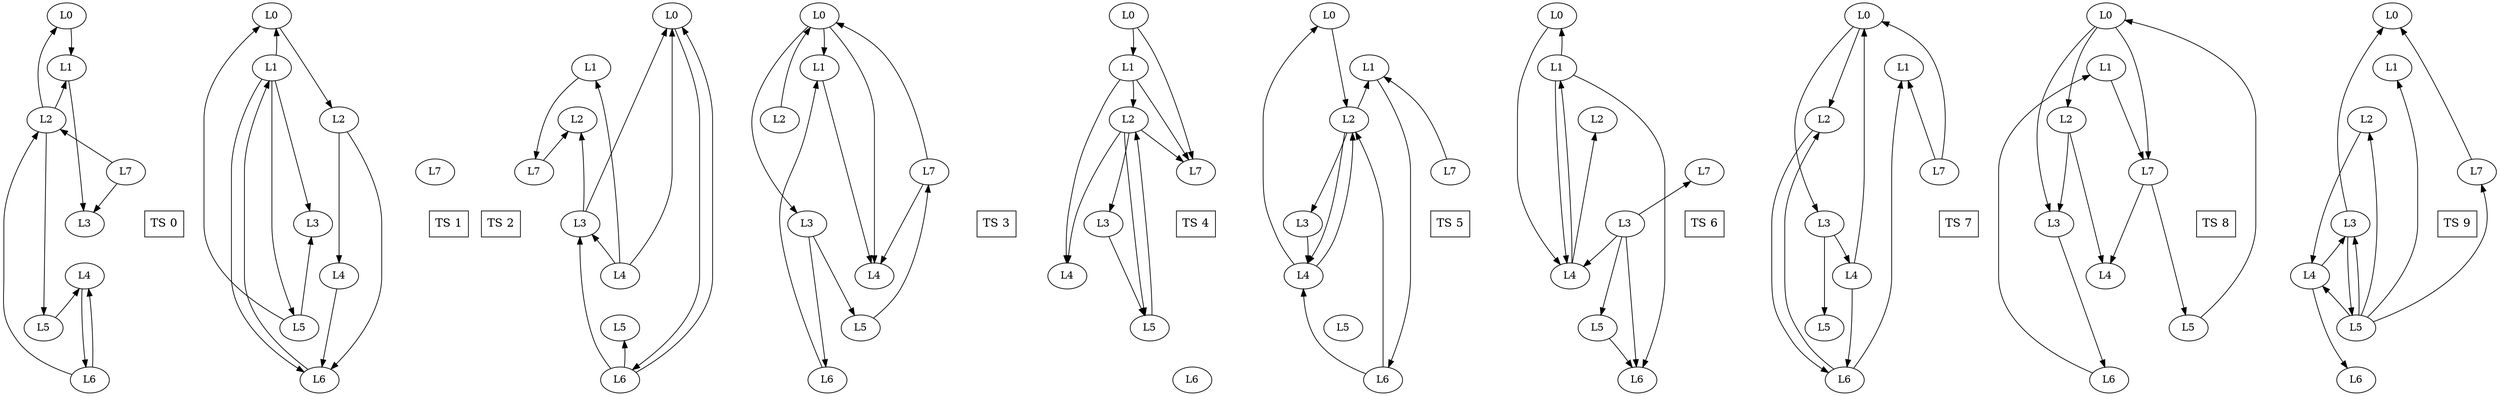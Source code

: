 digraph G { 

rank=same;
ranksep=equally;
nodesep=equally;

// TS = 0
0.0[label=L0];
1.0[label=L1];
2.0[label=L2];
3.0[label=L3];
4.0[label=L4];
5.0[label=L5];
6.0[label=L6];
7.0[label=L7];
8.0[shape=box,fontsize=16,label="TS 0"];
0.0 -> 1.0[style="invis"];
1.0 -> 2.0[style="invis"];
2.0 -> 3.0[style="invis"];
3.0 -> 4.0[style="invis"];
4.0 -> 5.0[style="invis"];
5.0 -> 6.0[style="invis"];
6.0 -> 7.0[style="invis"];
7.0 -> 8.0[style="invis"];
0.0 -> 1.0
1.0 -> 3.0
2.0 -> 0.0
2.0 -> 1.0
2.0 -> 5.0
4.0 -> 6.0
5.0 -> 4.0
6.0 -> 2.0
6.0 -> 4.0
7.0 -> 2.0
7.0 -> 3.0

// TS = 1
0.1[label=L0];
1.1[label=L1];
2.1[label=L2];
3.1[label=L3];
4.1[label=L4];
5.1[label=L5];
6.1[label=L6];
7.1[label=L7];
8.1[shape=box,fontsize=16,label="TS 1"];
0.1 -> 1.1[style="invis"];
1.1 -> 2.1[style="invis"];
2.1 -> 3.1[style="invis"];
3.1 -> 4.1[style="invis"];
4.1 -> 5.1[style="invis"];
5.1 -> 6.1[style="invis"];
6.1 -> 7.1[style="invis"];
7.1 -> 8.1[style="invis"];
0.1 -> 2.1
1.1 -> 0.1
1.1 -> 3.1
1.1 -> 5.1
1.1 -> 6.1
2.1 -> 4.1
2.1 -> 6.1
4.1 -> 6.1
5.1 -> 0.1
5.1 -> 3.1
6.1 -> 1.1

// TS = 2
0.2[label=L0];
1.2[label=L1];
2.2[label=L2];
3.2[label=L3];
4.2[label=L4];
5.2[label=L5];
6.2[label=L6];
7.2[label=L7];
8.2[shape=box,fontsize=16,label="TS 2"];
0.2 -> 1.2[style="invis"];
1.2 -> 2.2[style="invis"];
2.2 -> 3.2[style="invis"];
3.2 -> 4.2[style="invis"];
4.2 -> 5.2[style="invis"];
5.2 -> 6.2[style="invis"];
6.2 -> 7.2[style="invis"];
7.2 -> 8.2[style="invis"];
0.2 -> 6.2
1.2 -> 7.2
3.2 -> 0.2
3.2 -> 2.2
4.2 -> 0.2
4.2 -> 1.2
4.2 -> 3.2
6.2 -> 0.2
6.2 -> 3.2
6.2 -> 5.2
7.2 -> 2.2

// TS = 3
0.3[label=L0];
1.3[label=L1];
2.3[label=L2];
3.3[label=L3];
4.3[label=L4];
5.3[label=L5];
6.3[label=L6];
7.3[label=L7];
8.3[shape=box,fontsize=16,label="TS 3"];
0.3 -> 1.3[style="invis"];
1.3 -> 2.3[style="invis"];
2.3 -> 3.3[style="invis"];
3.3 -> 4.3[style="invis"];
4.3 -> 5.3[style="invis"];
5.3 -> 6.3[style="invis"];
6.3 -> 7.3[style="invis"];
7.3 -> 8.3[style="invis"];
0.3 -> 1.3
0.3 -> 3.3
0.3 -> 4.3
1.3 -> 4.3
2.3 -> 0.3
3.3 -> 5.3
3.3 -> 6.3
5.3 -> 7.3
6.3 -> 1.3
7.3 -> 0.3
7.3 -> 4.3

// TS = 4
0.4[label=L0];
1.4[label=L1];
2.4[label=L2];
3.4[label=L3];
4.4[label=L4];
5.4[label=L5];
6.4[label=L6];
7.4[label=L7];
8.4[shape=box,fontsize=16,label="TS 4"];
0.4 -> 1.4[style="invis"];
1.4 -> 2.4[style="invis"];
2.4 -> 3.4[style="invis"];
3.4 -> 4.4[style="invis"];
4.4 -> 5.4[style="invis"];
5.4 -> 6.4[style="invis"];
6.4 -> 7.4[style="invis"];
7.4 -> 8.4[style="invis"];
0.4 -> 1.4
0.4 -> 7.4
1.4 -> 2.4
1.4 -> 4.4
1.4 -> 7.4
2.4 -> 3.4
2.4 -> 4.4
2.4 -> 5.4
2.4 -> 7.4
3.4 -> 5.4
5.4 -> 2.4

// TS = 5
0.5[label=L0];
1.5[label=L1];
2.5[label=L2];
3.5[label=L3];
4.5[label=L4];
5.5[label=L5];
6.5[label=L6];
7.5[label=L7];
8.5[shape=box,fontsize=16,label="TS 5"];
0.5 -> 1.5[style="invis"];
1.5 -> 2.5[style="invis"];
2.5 -> 3.5[style="invis"];
3.5 -> 4.5[style="invis"];
4.5 -> 5.5[style="invis"];
5.5 -> 6.5[style="invis"];
6.5 -> 7.5[style="invis"];
7.5 -> 8.5[style="invis"];
0.5 -> 2.5
1.5 -> 6.5
2.5 -> 1.5
2.5 -> 3.5
2.5 -> 4.5
3.5 -> 4.5
4.5 -> 0.5
4.5 -> 2.5
6.5 -> 2.5
6.5 -> 4.5
7.5 -> 1.5

// TS = 6
0.6[label=L0];
1.6[label=L1];
2.6[label=L2];
3.6[label=L3];
4.6[label=L4];
5.6[label=L5];
6.6[label=L6];
7.6[label=L7];
8.6[shape=box,fontsize=16,label="TS 6"];
0.6 -> 1.6[style="invis"];
1.6 -> 2.6[style="invis"];
2.6 -> 3.6[style="invis"];
3.6 -> 4.6[style="invis"];
4.6 -> 5.6[style="invis"];
5.6 -> 6.6[style="invis"];
6.6 -> 7.6[style="invis"];
7.6 -> 8.6[style="invis"];
0.6 -> 4.6
1.6 -> 0.6
1.6 -> 4.6
1.6 -> 6.6
3.6 -> 4.6
3.6 -> 5.6
3.6 -> 6.6
3.6 -> 7.6
4.6 -> 1.6
4.6 -> 2.6
5.6 -> 6.6

// TS = 7
0.7[label=L0];
1.7[label=L1];
2.7[label=L2];
3.7[label=L3];
4.7[label=L4];
5.7[label=L5];
6.7[label=L6];
7.7[label=L7];
8.7[shape=box,fontsize=16,label="TS 7"];
0.7 -> 1.7[style="invis"];
1.7 -> 2.7[style="invis"];
2.7 -> 3.7[style="invis"];
3.7 -> 4.7[style="invis"];
4.7 -> 5.7[style="invis"];
5.7 -> 6.7[style="invis"];
6.7 -> 7.7[style="invis"];
7.7 -> 8.7[style="invis"];
0.7 -> 2.7
0.7 -> 3.7
2.7 -> 6.7
3.7 -> 4.7
3.7 -> 5.7
4.7 -> 0.7
4.7 -> 6.7
6.7 -> 1.7
6.7 -> 2.7
7.7 -> 0.7
7.7 -> 1.7

// TS = 8
0.8[label=L0];
1.8[label=L1];
2.8[label=L2];
3.8[label=L3];
4.8[label=L4];
5.8[label=L5];
6.8[label=L6];
7.8[label=L7];
8.8[shape=box,fontsize=16,label="TS 8"];
0.8 -> 1.8[style="invis"];
1.8 -> 2.8[style="invis"];
2.8 -> 3.8[style="invis"];
3.8 -> 4.8[style="invis"];
4.8 -> 5.8[style="invis"];
5.8 -> 6.8[style="invis"];
6.8 -> 7.8[style="invis"];
7.8 -> 8.8[style="invis"];
0.8 -> 2.8
0.8 -> 3.8
0.8 -> 7.8
1.8 -> 7.8
2.8 -> 3.8
2.8 -> 4.8
3.8 -> 6.8
5.8 -> 0.8
6.8 -> 1.8
7.8 -> 4.8
7.8 -> 5.8

// TS = 9
0.9[label=L0];
1.9[label=L1];
2.9[label=L2];
3.9[label=L3];
4.9[label=L4];
5.9[label=L5];
6.9[label=L6];
7.9[label=L7];
8.9[shape=box,fontsize=16,label="TS 9"];
0.9 -> 1.9[style="invis"];
1.9 -> 2.9[style="invis"];
2.9 -> 3.9[style="invis"];
3.9 -> 4.9[style="invis"];
4.9 -> 5.9[style="invis"];
5.9 -> 6.9[style="invis"];
6.9 -> 7.9[style="invis"];
7.9 -> 8.9[style="invis"];
2.9 -> 4.9
3.9 -> 0.9
3.9 -> 5.9
4.9 -> 3.9
4.9 -> 6.9
5.9 -> 1.9
5.9 -> 2.9
5.9 -> 3.9
5.9 -> 4.9
5.9 -> 7.9
7.9 -> 0.9


// Ranks
{ rank = same; 0.0; 0.1; 0.2; 0.3; 0.4; 0.5; 0.6; 0.7; 0.8; 0.9;}
{ rank = same; 1.0; 1.1; 1.2; 1.3; 1.4; 1.5; 1.6; 1.7; 1.8; 1.9;}
{ rank = same; 2.0; 2.1; 2.2; 2.3; 2.4; 2.5; 2.6; 2.7; 2.8; 2.9;}
{ rank = same; 3.0; 3.1; 3.2; 3.3; 3.4; 3.5; 3.6; 3.7; 3.8; 3.9;}
{ rank = same; 4.0; 4.1; 4.2; 4.3; 4.4; 4.5; 4.6; 4.7; 4.8; 4.9;}
{ rank = same; 5.0; 5.1; 5.2; 5.3; 5.4; 5.5; 5.6; 5.7; 5.8; 5.9;}
{ rank = same; 6.0; 6.1; 6.2; 6.3; 6.4; 6.5; 6.6; 6.7; 6.8; 6.9;}
{ rank = same; 7.0; 7.1; 7.2; 7.3; 7.4; 7.5; 7.6; 7.7; 7.8; 7.9;}
 
}